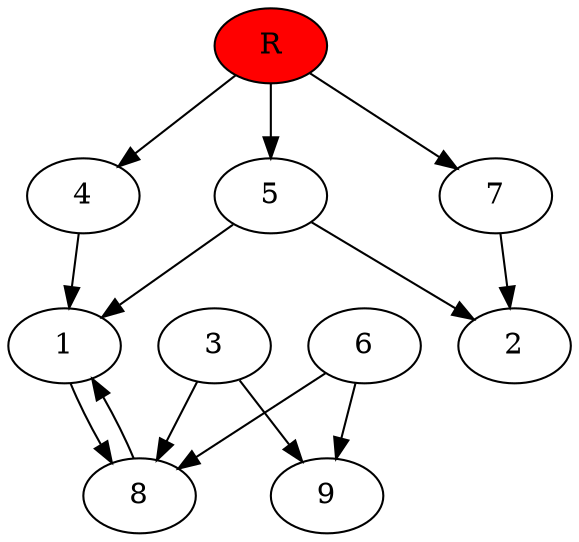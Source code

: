 digraph prb9282 {
	1
	2
	3
	4
	5
	6
	7
	8
	R [fillcolor="#ff0000" style=filled]
	1 -> 8
	3 -> 8
	3 -> 9
	4 -> 1
	5 -> 1
	5 -> 2
	6 -> 8
	6 -> 9
	7 -> 2
	8 -> 1
	R -> 4
	R -> 5
	R -> 7
}
